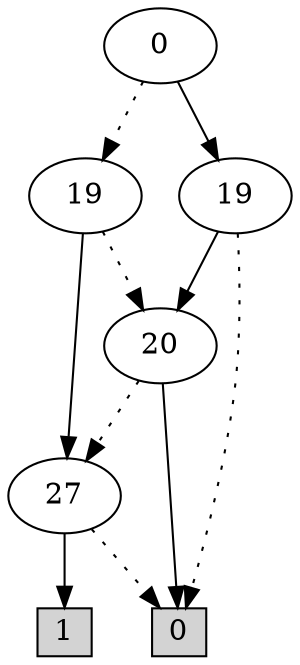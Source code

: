 digraph G {
0 [shape=box, label="0", style=filled, shape=box, height=0.3, width=0.3];
1 [shape=box, label="1", style=filled, shape=box, height=0.3, width=0.3];
33743 [label="0"];
33743 -> 33741 [style=dotted];
33743 -> 33742 [style=filled];
33741 [label="19"];
33741 -> 16129 [style=dotted];
33741 -> 56 [style=filled];
16129 [label="20"];
16129 -> 56 [style=dotted];
16129 -> 0 [style=filled];
56 [label="27"];
56 -> 0 [style=dotted];
56 -> 1 [style=filled];
33742 [label="19"];
33742 -> 0 [style=dotted];
33742 -> 16129 [style=filled];
}
